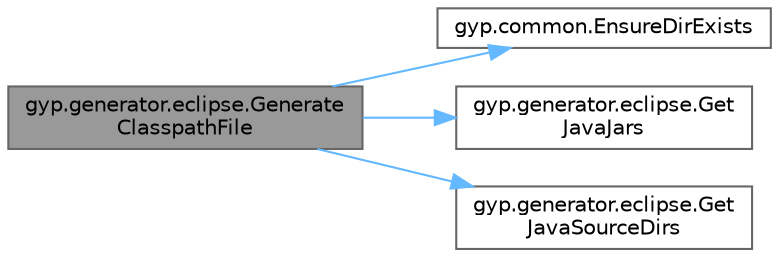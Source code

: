 digraph "gyp.generator.eclipse.GenerateClasspathFile"
{
 // LATEX_PDF_SIZE
  bgcolor="transparent";
  edge [fontname=Helvetica,fontsize=10,labelfontname=Helvetica,labelfontsize=10];
  node [fontname=Helvetica,fontsize=10,shape=box,height=0.2,width=0.4];
  rankdir="LR";
  Node1 [id="Node000001",label="gyp.generator.eclipse.Generate\lClasspathFile",height=0.2,width=0.4,color="gray40", fillcolor="grey60", style="filled", fontcolor="black",tooltip=" "];
  Node1 -> Node2 [id="edge1_Node000001_Node000002",color="steelblue1",style="solid",tooltip=" "];
  Node2 [id="Node000002",label="gyp.common.EnsureDirExists",height=0.2,width=0.4,color="grey40", fillcolor="white", style="filled",URL="$namespacegyp_1_1common.html#a62411b7ed9f7220bb951ea26e91e4e15",tooltip=" "];
  Node1 -> Node3 [id="edge2_Node000001_Node000003",color="steelblue1",style="solid",tooltip=" "];
  Node3 [id="Node000003",label="gyp.generator.eclipse.Get\lJavaJars",height=0.2,width=0.4,color="grey40", fillcolor="white", style="filled",URL="$namespacegyp_1_1generator_1_1eclipse.html#a8bc425b7c6aa446194d62bd4ef93cb16",tooltip=" "];
  Node1 -> Node4 [id="edge3_Node000001_Node000004",color="steelblue1",style="solid",tooltip=" "];
  Node4 [id="Node000004",label="gyp.generator.eclipse.Get\lJavaSourceDirs",height=0.2,width=0.4,color="grey40", fillcolor="white", style="filled",URL="$namespacegyp_1_1generator_1_1eclipse.html#acaf71ffe6cd530dffb5e0731352b1c77",tooltip=" "];
}
